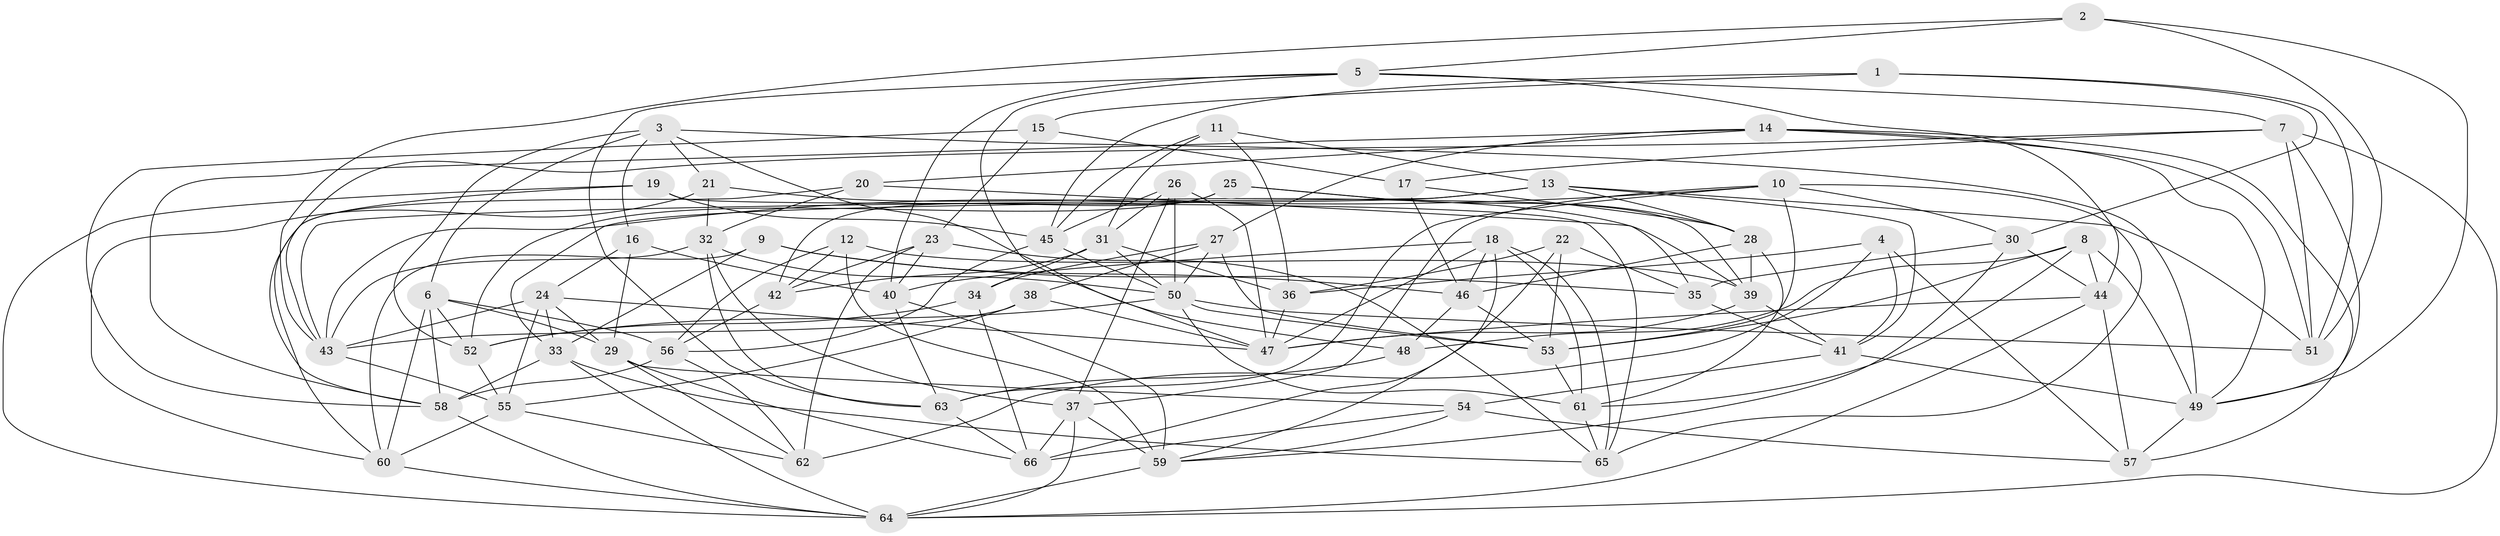 // original degree distribution, {4: 1.0}
// Generated by graph-tools (version 1.1) at 2025/02/03/09/25 03:02:59]
// undirected, 66 vertices, 182 edges
graph export_dot {
graph [start="1"]
  node [color=gray90,style=filled];
  1;
  2;
  3;
  4;
  5;
  6;
  7;
  8;
  9;
  10;
  11;
  12;
  13;
  14;
  15;
  16;
  17;
  18;
  19;
  20;
  21;
  22;
  23;
  24;
  25;
  26;
  27;
  28;
  29;
  30;
  31;
  32;
  33;
  34;
  35;
  36;
  37;
  38;
  39;
  40;
  41;
  42;
  43;
  44;
  45;
  46;
  47;
  48;
  49;
  50;
  51;
  52;
  53;
  54;
  55;
  56;
  57;
  58;
  59;
  60;
  61;
  62;
  63;
  64;
  65;
  66;
  1 -- 15 [weight=1.0];
  1 -- 30 [weight=1.0];
  1 -- 45 [weight=1.0];
  1 -- 51 [weight=1.0];
  2 -- 5 [weight=1.0];
  2 -- 43 [weight=1.0];
  2 -- 49 [weight=1.0];
  2 -- 51 [weight=1.0];
  3 -- 6 [weight=1.0];
  3 -- 16 [weight=1.0];
  3 -- 21 [weight=1.0];
  3 -- 48 [weight=1.0];
  3 -- 49 [weight=1.0];
  3 -- 52 [weight=1.0];
  4 -- 36 [weight=2.0];
  4 -- 41 [weight=1.0];
  4 -- 57 [weight=1.0];
  4 -- 62 [weight=2.0];
  5 -- 7 [weight=1.0];
  5 -- 40 [weight=1.0];
  5 -- 44 [weight=1.0];
  5 -- 47 [weight=1.0];
  5 -- 63 [weight=1.0];
  6 -- 29 [weight=1.0];
  6 -- 52 [weight=1.0];
  6 -- 56 [weight=1.0];
  6 -- 58 [weight=1.0];
  6 -- 60 [weight=1.0];
  7 -- 17 [weight=1.0];
  7 -- 43 [weight=1.0];
  7 -- 49 [weight=1.0];
  7 -- 51 [weight=1.0];
  7 -- 64 [weight=1.0];
  8 -- 44 [weight=1.0];
  8 -- 48 [weight=1.0];
  8 -- 49 [weight=2.0];
  8 -- 53 [weight=1.0];
  8 -- 61 [weight=1.0];
  9 -- 33 [weight=1.0];
  9 -- 35 [weight=1.0];
  9 -- 46 [weight=1.0];
  9 -- 60 [weight=1.0];
  10 -- 30 [weight=1.0];
  10 -- 37 [weight=1.0];
  10 -- 43 [weight=1.0];
  10 -- 53 [weight=1.0];
  10 -- 63 [weight=1.0];
  10 -- 65 [weight=1.0];
  11 -- 13 [weight=1.0];
  11 -- 31 [weight=1.0];
  11 -- 36 [weight=1.0];
  11 -- 45 [weight=1.0];
  12 -- 39 [weight=1.0];
  12 -- 42 [weight=2.0];
  12 -- 56 [weight=1.0];
  12 -- 59 [weight=2.0];
  13 -- 28 [weight=1.0];
  13 -- 33 [weight=1.0];
  13 -- 41 [weight=1.0];
  13 -- 43 [weight=1.0];
  13 -- 51 [weight=1.0];
  14 -- 20 [weight=1.0];
  14 -- 27 [weight=1.0];
  14 -- 49 [weight=1.0];
  14 -- 51 [weight=1.0];
  14 -- 57 [weight=1.0];
  14 -- 58 [weight=1.0];
  15 -- 17 [weight=1.0];
  15 -- 23 [weight=2.0];
  15 -- 58 [weight=2.0];
  16 -- 24 [weight=1.0];
  16 -- 29 [weight=1.0];
  16 -- 40 [weight=1.0];
  17 -- 28 [weight=1.0];
  17 -- 46 [weight=1.0];
  18 -- 40 [weight=1.0];
  18 -- 46 [weight=1.0];
  18 -- 47 [weight=1.0];
  18 -- 59 [weight=1.0];
  18 -- 61 [weight=1.0];
  18 -- 65 [weight=1.0];
  19 -- 45 [weight=1.0];
  19 -- 58 [weight=1.0];
  19 -- 64 [weight=1.0];
  19 -- 65 [weight=1.0];
  20 -- 32 [weight=1.0];
  20 -- 35 [weight=1.0];
  20 -- 60 [weight=1.0];
  21 -- 32 [weight=1.0];
  21 -- 39 [weight=1.0];
  21 -- 60 [weight=1.0];
  22 -- 35 [weight=1.0];
  22 -- 36 [weight=1.0];
  22 -- 53 [weight=1.0];
  22 -- 66 [weight=1.0];
  23 -- 40 [weight=1.0];
  23 -- 42 [weight=1.0];
  23 -- 62 [weight=1.0];
  23 -- 65 [weight=1.0];
  24 -- 29 [weight=1.0];
  24 -- 33 [weight=1.0];
  24 -- 43 [weight=1.0];
  24 -- 47 [weight=1.0];
  24 -- 55 [weight=1.0];
  25 -- 28 [weight=1.0];
  25 -- 39 [weight=1.0];
  25 -- 42 [weight=1.0];
  25 -- 52 [weight=1.0];
  26 -- 31 [weight=1.0];
  26 -- 37 [weight=1.0];
  26 -- 45 [weight=1.0];
  26 -- 47 [weight=1.0];
  26 -- 50 [weight=2.0];
  27 -- 34 [weight=1.0];
  27 -- 38 [weight=1.0];
  27 -- 50 [weight=1.0];
  27 -- 53 [weight=2.0];
  28 -- 39 [weight=1.0];
  28 -- 46 [weight=1.0];
  28 -- 61 [weight=1.0];
  29 -- 54 [weight=1.0];
  29 -- 62 [weight=1.0];
  29 -- 66 [weight=1.0];
  30 -- 35 [weight=2.0];
  30 -- 44 [weight=1.0];
  30 -- 59 [weight=1.0];
  31 -- 34 [weight=1.0];
  31 -- 36 [weight=1.0];
  31 -- 42 [weight=1.0];
  31 -- 50 [weight=1.0];
  32 -- 37 [weight=1.0];
  32 -- 43 [weight=1.0];
  32 -- 50 [weight=1.0];
  32 -- 63 [weight=1.0];
  33 -- 58 [weight=1.0];
  33 -- 64 [weight=1.0];
  33 -- 65 [weight=1.0];
  34 -- 52 [weight=1.0];
  34 -- 66 [weight=1.0];
  35 -- 41 [weight=1.0];
  36 -- 47 [weight=1.0];
  37 -- 59 [weight=1.0];
  37 -- 64 [weight=1.0];
  37 -- 66 [weight=1.0];
  38 -- 43 [weight=1.0];
  38 -- 47 [weight=1.0];
  38 -- 55 [weight=1.0];
  39 -- 41 [weight=1.0];
  39 -- 47 [weight=1.0];
  40 -- 59 [weight=1.0];
  40 -- 63 [weight=1.0];
  41 -- 49 [weight=1.0];
  41 -- 54 [weight=1.0];
  42 -- 56 [weight=1.0];
  43 -- 55 [weight=1.0];
  44 -- 47 [weight=1.0];
  44 -- 57 [weight=1.0];
  44 -- 64 [weight=1.0];
  45 -- 50 [weight=1.0];
  45 -- 56 [weight=1.0];
  46 -- 48 [weight=1.0];
  46 -- 53 [weight=1.0];
  48 -- 63 [weight=1.0];
  49 -- 57 [weight=1.0];
  50 -- 51 [weight=1.0];
  50 -- 52 [weight=1.0];
  50 -- 53 [weight=1.0];
  50 -- 61 [weight=1.0];
  52 -- 55 [weight=1.0];
  53 -- 61 [weight=1.0];
  54 -- 57 [weight=2.0];
  54 -- 59 [weight=1.0];
  54 -- 66 [weight=1.0];
  55 -- 60 [weight=1.0];
  55 -- 62 [weight=1.0];
  56 -- 58 [weight=1.0];
  56 -- 62 [weight=1.0];
  58 -- 64 [weight=1.0];
  59 -- 64 [weight=1.0];
  60 -- 64 [weight=1.0];
  61 -- 65 [weight=1.0];
  63 -- 66 [weight=1.0];
}
